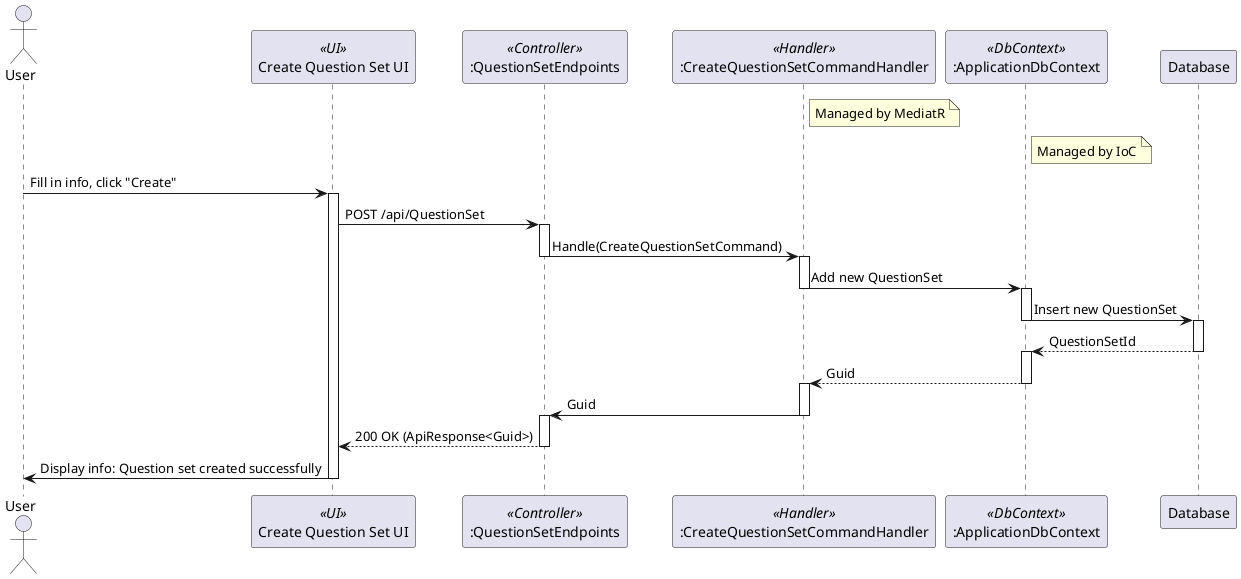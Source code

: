 @startuml
actor User
participant "Create Question Set UI" as UI <<UI>>
participant ":QuestionSetEndpoints" as QuestionSetEndpoints <<Controller>>
participant ":CreateQuestionSetCommandHandler" as CreateQuestionSetCommandHandler <<Handler>>
participant ":ApplicationDbContext" as ApplicationDbContext <<DbContext>>
participant Database

note right of CreateQuestionSetCommandHandler
  Managed by MediatR
end note

note right of ApplicationDbContext
  Managed by IoC
end note

User -> UI : Fill in info, click "Create"
activate UI
UI -> QuestionSetEndpoints : POST /api/QuestionSet
activate QuestionSetEndpoints
QuestionSetEndpoints -> CreateQuestionSetCommandHandler : Handle(CreateQuestionSetCommand)
deactivate QuestionSetEndpoints
activate CreateQuestionSetCommandHandler
CreateQuestionSetCommandHandler -> ApplicationDbContext : Add new QuestionSet
deactivate CreateQuestionSetCommandHandler
activate ApplicationDbContext
ApplicationDbContext -> Database : Insert new QuestionSet
deactivate ApplicationDbContext
activate Database
Database --> ApplicationDbContext : QuestionSetId
deactivate Database
activate ApplicationDbContext
ApplicationDbContext --> CreateQuestionSetCommandHandler : Guid
deactivate ApplicationDbContext
activate CreateQuestionSetCommandHandler
CreateQuestionSetCommandHandler -> QuestionSetEndpoints : Guid
deactivate CreateQuestionSetCommandHandler
activate QuestionSetEndpoints
QuestionSetEndpoints --> UI : 200 OK (ApiResponse<Guid>)
deactivate QuestionSetEndpoints
UI -> User : Display info: Question set created successfully
deactivate UI

@enduml